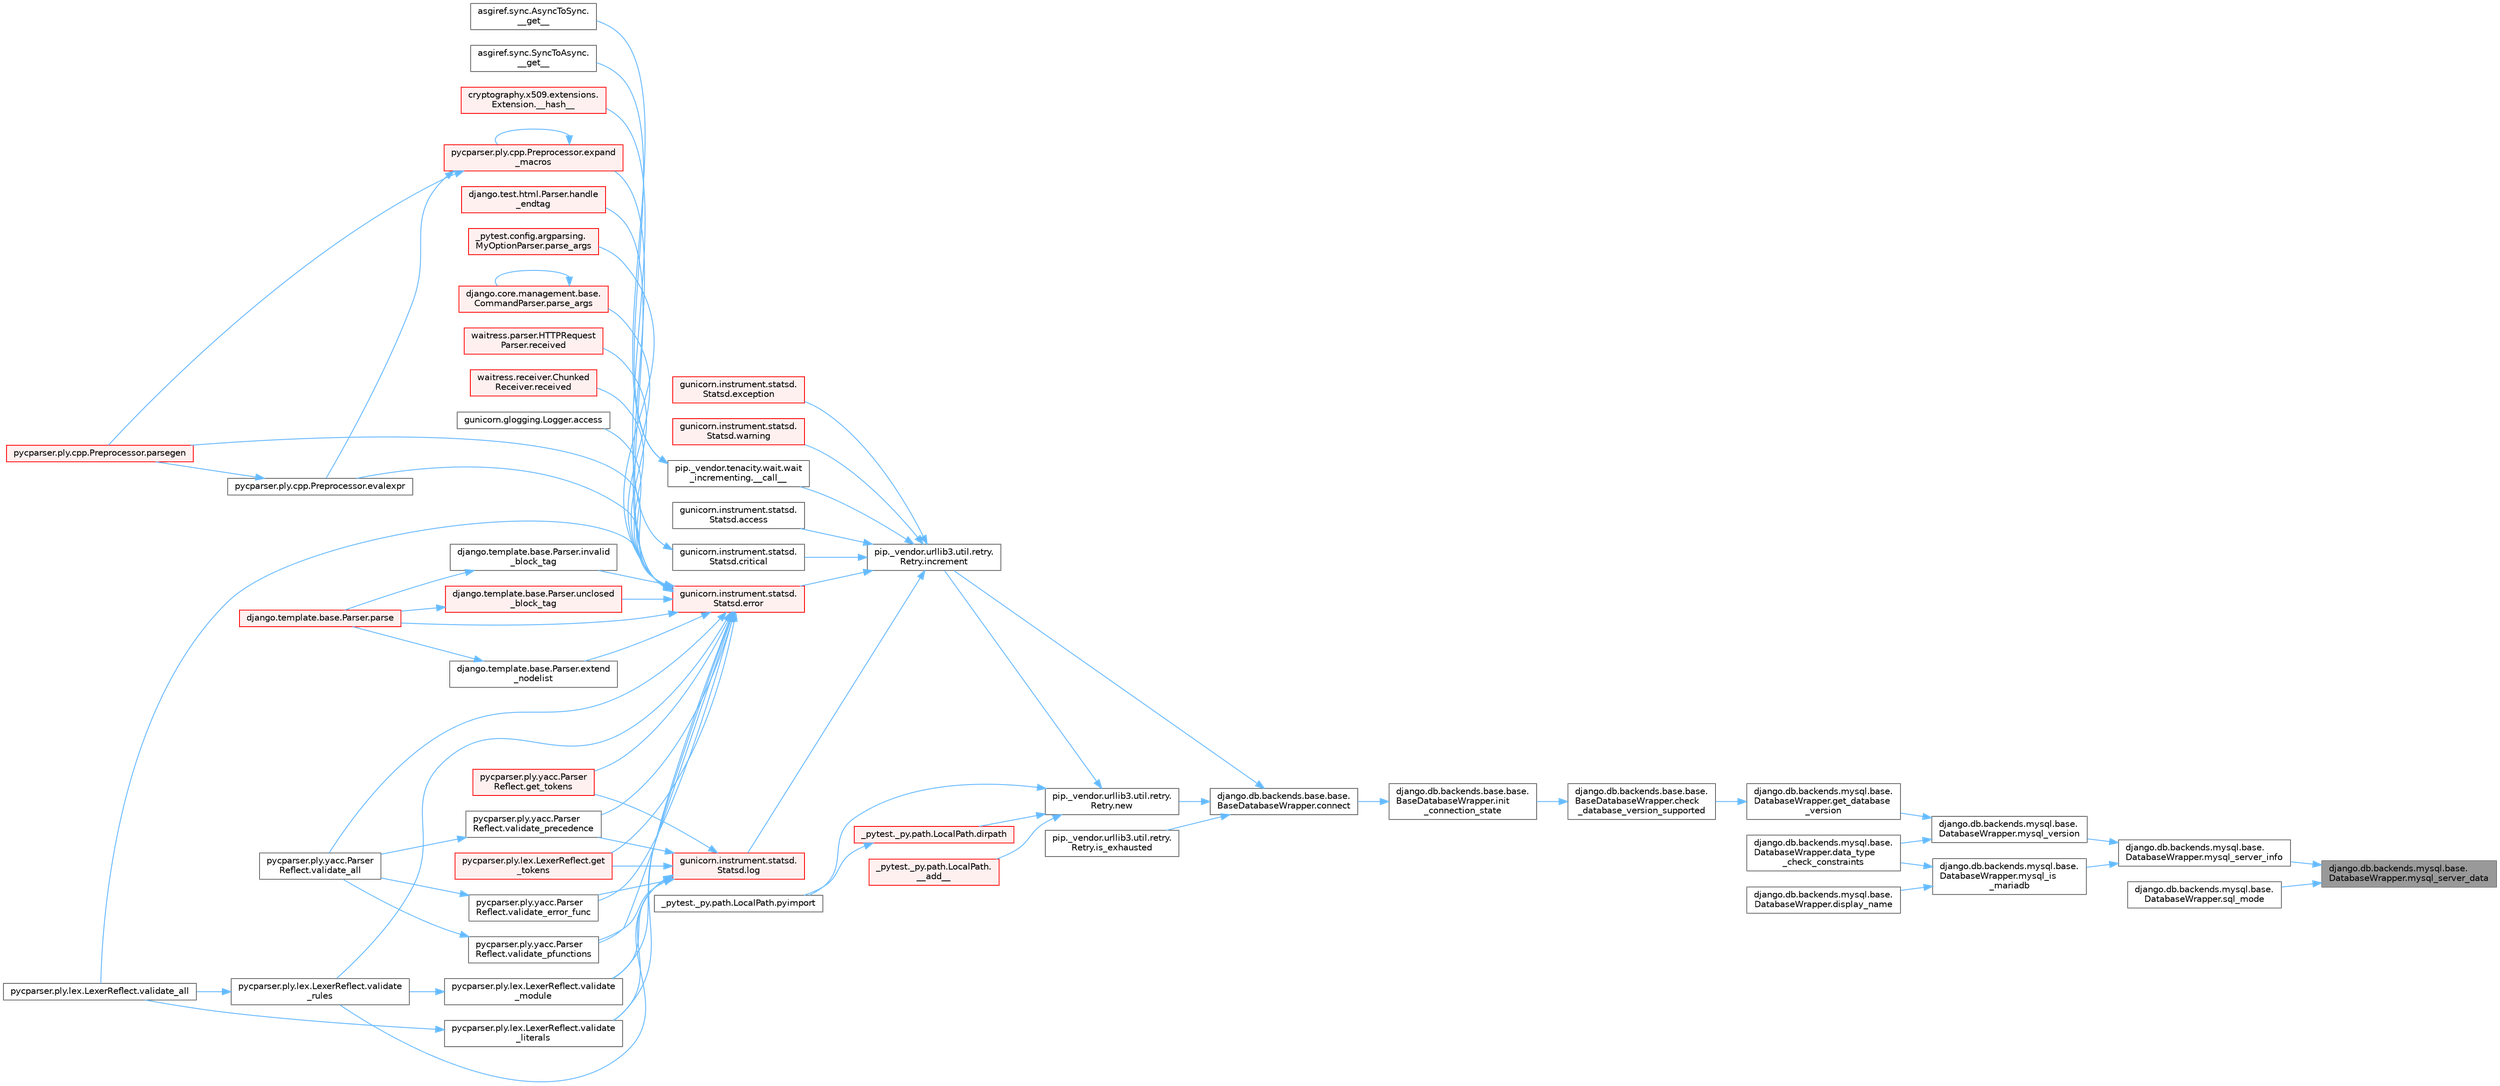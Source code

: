 digraph "django.db.backends.mysql.base.DatabaseWrapper.mysql_server_data"
{
 // LATEX_PDF_SIZE
  bgcolor="transparent";
  edge [fontname=Helvetica,fontsize=10,labelfontname=Helvetica,labelfontsize=10];
  node [fontname=Helvetica,fontsize=10,shape=box,height=0.2,width=0.4];
  rankdir="RL";
  Node1 [id="Node000001",label="django.db.backends.mysql.base.\lDatabaseWrapper.mysql_server_data",height=0.2,width=0.4,color="gray40", fillcolor="grey60", style="filled", fontcolor="black",tooltip=" "];
  Node1 -> Node2 [id="edge1_Node000001_Node000002",dir="back",color="steelblue1",style="solid",tooltip=" "];
  Node2 [id="Node000002",label="django.db.backends.mysql.base.\lDatabaseWrapper.mysql_server_info",height=0.2,width=0.4,color="grey40", fillcolor="white", style="filled",URL="$classdjango_1_1db_1_1backends_1_1mysql_1_1base_1_1_database_wrapper.html#a5c4281e5046dbb11523be515ef287893",tooltip=" "];
  Node2 -> Node3 [id="edge2_Node000002_Node000003",dir="back",color="steelblue1",style="solid",tooltip=" "];
  Node3 [id="Node000003",label="django.db.backends.mysql.base.\lDatabaseWrapper.mysql_is\l_mariadb",height=0.2,width=0.4,color="grey40", fillcolor="white", style="filled",URL="$classdjango_1_1db_1_1backends_1_1mysql_1_1base_1_1_database_wrapper.html#a8594765c54cf23fa1bdbb6b75b63491d",tooltip=" "];
  Node3 -> Node4 [id="edge3_Node000003_Node000004",dir="back",color="steelblue1",style="solid",tooltip=" "];
  Node4 [id="Node000004",label="django.db.backends.mysql.base.\lDatabaseWrapper.data_type\l_check_constraints",height=0.2,width=0.4,color="grey40", fillcolor="white", style="filled",URL="$classdjango_1_1db_1_1backends_1_1mysql_1_1base_1_1_database_wrapper.html#a0bef2d7bd445b255898914d7cc41ac4e",tooltip=" "];
  Node3 -> Node5 [id="edge4_Node000003_Node000005",dir="back",color="steelblue1",style="solid",tooltip=" "];
  Node5 [id="Node000005",label="django.db.backends.mysql.base.\lDatabaseWrapper.display_name",height=0.2,width=0.4,color="grey40", fillcolor="white", style="filled",URL="$classdjango_1_1db_1_1backends_1_1mysql_1_1base_1_1_database_wrapper.html#a1496d571c1fb01470d94a188fec8c506",tooltip=" "];
  Node2 -> Node6 [id="edge5_Node000002_Node000006",dir="back",color="steelblue1",style="solid",tooltip=" "];
  Node6 [id="Node000006",label="django.db.backends.mysql.base.\lDatabaseWrapper.mysql_version",height=0.2,width=0.4,color="grey40", fillcolor="white", style="filled",URL="$classdjango_1_1db_1_1backends_1_1mysql_1_1base_1_1_database_wrapper.html#ad56b38d13cecb0ff81ef58750186df3c",tooltip=" "];
  Node6 -> Node4 [id="edge6_Node000006_Node000004",dir="back",color="steelblue1",style="solid",tooltip=" "];
  Node6 -> Node7 [id="edge7_Node000006_Node000007",dir="back",color="steelblue1",style="solid",tooltip=" "];
  Node7 [id="Node000007",label="django.db.backends.mysql.base.\lDatabaseWrapper.get_database\l_version",height=0.2,width=0.4,color="grey40", fillcolor="white", style="filled",URL="$classdjango_1_1db_1_1backends_1_1mysql_1_1base_1_1_database_wrapper.html#a79d4b1c7476eac18782f0981d79cf03f",tooltip=" "];
  Node7 -> Node8 [id="edge8_Node000007_Node000008",dir="back",color="steelblue1",style="solid",tooltip=" "];
  Node8 [id="Node000008",label="django.db.backends.base.base.\lBaseDatabaseWrapper.check\l_database_version_supported",height=0.2,width=0.4,color="grey40", fillcolor="white", style="filled",URL="$classdjango_1_1db_1_1backends_1_1base_1_1base_1_1_base_database_wrapper.html#a267caf7b087a5bfdeaf9a18b7837025d",tooltip=" "];
  Node8 -> Node9 [id="edge9_Node000008_Node000009",dir="back",color="steelblue1",style="solid",tooltip=" "];
  Node9 [id="Node000009",label="django.db.backends.base.base.\lBaseDatabaseWrapper.init\l_connection_state",height=0.2,width=0.4,color="grey40", fillcolor="white", style="filled",URL="$classdjango_1_1db_1_1backends_1_1base_1_1base_1_1_base_database_wrapper.html#a0543e30695d4e60ad91be5456fcc7606",tooltip=" "];
  Node9 -> Node10 [id="edge10_Node000009_Node000010",dir="back",color="steelblue1",style="solid",tooltip=" "];
  Node10 [id="Node000010",label="django.db.backends.base.base.\lBaseDatabaseWrapper.connect",height=0.2,width=0.4,color="grey40", fillcolor="white", style="filled",URL="$classdjango_1_1db_1_1backends_1_1base_1_1base_1_1_base_database_wrapper.html#a7b64171260c3bf790ed1f563fe48ec35",tooltip=" "];
  Node10 -> Node11 [id="edge11_Node000010_Node000011",dir="back",color="steelblue1",style="solid",tooltip=" "];
  Node11 [id="Node000011",label="pip._vendor.urllib3.util.retry.\lRetry.increment",height=0.2,width=0.4,color="grey40", fillcolor="white", style="filled",URL="$classpip_1_1__vendor_1_1urllib3_1_1util_1_1retry_1_1_retry.html#a88dd993ccb2ef4b2bfa9ad0571374b12",tooltip=" "];
  Node11 -> Node12 [id="edge12_Node000011_Node000012",dir="back",color="steelblue1",style="solid",tooltip=" "];
  Node12 [id="Node000012",label="pip._vendor.tenacity.wait.wait\l_incrementing.__call__",height=0.2,width=0.4,color="grey40", fillcolor="white", style="filled",URL="$classpip_1_1__vendor_1_1tenacity_1_1wait_1_1wait__incrementing.html#af47b0264325b86a85aa5cfd3b59a28cf",tooltip=" "];
  Node12 -> Node13 [id="edge13_Node000012_Node000013",dir="back",color="steelblue1",style="solid",tooltip=" "];
  Node13 [id="Node000013",label="asgiref.sync.AsyncToSync.\l__get__",height=0.2,width=0.4,color="grey40", fillcolor="white", style="filled",URL="$classasgiref_1_1sync_1_1_async_to_sync.html#a23e9ef7a73da98dad9e3f4e65846969b",tooltip=" "];
  Node12 -> Node14 [id="edge14_Node000012_Node000014",dir="back",color="steelblue1",style="solid",tooltip=" "];
  Node14 [id="Node000014",label="asgiref.sync.SyncToAsync.\l__get__",height=0.2,width=0.4,color="grey40", fillcolor="white", style="filled",URL="$classasgiref_1_1sync_1_1_sync_to_async.html#aebdfbe3f01079a529fd2f39810597381",tooltip=" "];
  Node11 -> Node15 [id="edge15_Node000011_Node000015",dir="back",color="steelblue1",style="solid",tooltip=" "];
  Node15 [id="Node000015",label="gunicorn.instrument.statsd.\lStatsd.access",height=0.2,width=0.4,color="grey40", fillcolor="white", style="filled",URL="$classgunicorn_1_1instrument_1_1statsd_1_1_statsd.html#a54238bd99ae3e429bb3efdae3a79e8e6",tooltip=" "];
  Node11 -> Node16 [id="edge16_Node000011_Node000016",dir="back",color="steelblue1",style="solid",tooltip=" "];
  Node16 [id="Node000016",label="gunicorn.instrument.statsd.\lStatsd.critical",height=0.2,width=0.4,color="grey40", fillcolor="white", style="filled",URL="$classgunicorn_1_1instrument_1_1statsd_1_1_statsd.html#a6a14e36bb7c86f86aa200f1ba8234786",tooltip=" "];
  Node16 -> Node17 [id="edge17_Node000016_Node000017",dir="back",color="steelblue1",style="solid",tooltip=" "];
  Node17 [id="Node000017",label="cryptography.x509.extensions.\lExtension.__hash__",height=0.2,width=0.4,color="red", fillcolor="#FFF0F0", style="filled",URL="$classcryptography_1_1x509_1_1extensions_1_1_extension.html#a7744510faba9373c947790041c25021e",tooltip=" "];
  Node11 -> Node28 [id="edge18_Node000011_Node000028",dir="back",color="steelblue1",style="solid",tooltip=" "];
  Node28 [id="Node000028",label="gunicorn.instrument.statsd.\lStatsd.error",height=0.2,width=0.4,color="red", fillcolor="#FFF0F0", style="filled",URL="$classgunicorn_1_1instrument_1_1statsd_1_1_statsd.html#a00ca379c910e5842719e48e617504c12",tooltip=" "];
  Node28 -> Node29 [id="edge19_Node000028_Node000029",dir="back",color="steelblue1",style="solid",tooltip=" "];
  Node29 [id="Node000029",label="gunicorn.glogging.Logger.access",height=0.2,width=0.4,color="grey40", fillcolor="white", style="filled",URL="$classgunicorn_1_1glogging_1_1_logger.html#a3b9fcb2cb9d7803a849f41d52df08b4b",tooltip=" "];
  Node28 -> Node30 [id="edge20_Node000028_Node000030",dir="back",color="steelblue1",style="solid",tooltip=" "];
  Node30 [id="Node000030",label="pycparser.ply.cpp.Preprocessor.evalexpr",height=0.2,width=0.4,color="grey40", fillcolor="white", style="filled",URL="$classpycparser_1_1ply_1_1cpp_1_1_preprocessor.html#a3c16ad6c28242d1214d20158b02ecabd",tooltip=" "];
  Node30 -> Node31 [id="edge21_Node000030_Node000031",dir="back",color="steelblue1",style="solid",tooltip=" "];
  Node31 [id="Node000031",label="pycparser.ply.cpp.Preprocessor.parsegen",height=0.2,width=0.4,color="red", fillcolor="#FFF0F0", style="filled",URL="$classpycparser_1_1ply_1_1cpp_1_1_preprocessor.html#aad71ed64ebab07f9eafb0b36f9108723",tooltip=" "];
  Node28 -> Node1600 [id="edge22_Node000028_Node001600",dir="back",color="steelblue1",style="solid",tooltip=" "];
  Node1600 [id="Node001600",label="pycparser.ply.cpp.Preprocessor.expand\l_macros",height=0.2,width=0.4,color="red", fillcolor="#FFF0F0", style="filled",URL="$classpycparser_1_1ply_1_1cpp_1_1_preprocessor.html#a4ac7e926ac9f68ef96f58e704a570d42",tooltip=" "];
  Node1600 -> Node30 [id="edge23_Node001600_Node000030",dir="back",color="steelblue1",style="solid",tooltip=" "];
  Node1600 -> Node1600 [id="edge24_Node001600_Node001600",dir="back",color="steelblue1",style="solid",tooltip=" "];
  Node1600 -> Node31 [id="edge25_Node001600_Node000031",dir="back",color="steelblue1",style="solid",tooltip=" "];
  Node28 -> Node1602 [id="edge26_Node000028_Node001602",dir="back",color="steelblue1",style="solid",tooltip=" "];
  Node1602 [id="Node001602",label="django.template.base.Parser.extend\l_nodelist",height=0.2,width=0.4,color="grey40", fillcolor="white", style="filled",URL="$classdjango_1_1template_1_1base_1_1_parser.html#a18cc3b61dee227ebe679d5a97e219f55",tooltip=" "];
  Node1602 -> Node1603 [id="edge27_Node001602_Node001603",dir="back",color="steelblue1",style="solid",tooltip=" "];
  Node1603 [id="Node001603",label="django.template.base.Parser.parse",height=0.2,width=0.4,color="red", fillcolor="#FFF0F0", style="filled",URL="$classdjango_1_1template_1_1base_1_1_parser.html#adf49a6d849c5bc731f4dcd79bbd13e52",tooltip=" "];
  Node28 -> Node1610 [id="edge28_Node000028_Node001610",dir="back",color="steelblue1",style="solid",tooltip=" "];
  Node1610 [id="Node001610",label="pycparser.ply.lex.LexerReflect.get\l_tokens",height=0.2,width=0.4,color="red", fillcolor="#FFF0F0", style="filled",URL="$classpycparser_1_1ply_1_1lex_1_1_lexer_reflect.html#a10983bce282c9b55abb82ce3807c6286",tooltip=" "];
  Node28 -> Node1612 [id="edge29_Node000028_Node001612",dir="back",color="steelblue1",style="solid",tooltip=" "];
  Node1612 [id="Node001612",label="pycparser.ply.yacc.Parser\lReflect.get_tokens",height=0.2,width=0.4,color="red", fillcolor="#FFF0F0", style="filled",URL="$classpycparser_1_1ply_1_1yacc_1_1_parser_reflect.html#a32a8391d1552f74d1fd812eec68dc908",tooltip=" "];
  Node28 -> Node1613 [id="edge30_Node000028_Node001613",dir="back",color="steelblue1",style="solid",tooltip=" "];
  Node1613 [id="Node001613",label="django.test.html.Parser.handle\l_endtag",height=0.2,width=0.4,color="red", fillcolor="#FFF0F0", style="filled",URL="$classdjango_1_1test_1_1html_1_1_parser.html#a884b3359f3c54327e1eb7315d24e003d",tooltip=" "];
  Node28 -> Node1615 [id="edge31_Node000028_Node001615",dir="back",color="steelblue1",style="solid",tooltip=" "];
  Node1615 [id="Node001615",label="django.template.base.Parser.invalid\l_block_tag",height=0.2,width=0.4,color="grey40", fillcolor="white", style="filled",URL="$classdjango_1_1template_1_1base_1_1_parser.html#ad5b5b4e7969f94be4891ad344fb51af5",tooltip=" "];
  Node1615 -> Node1603 [id="edge32_Node001615_Node001603",dir="back",color="steelblue1",style="solid",tooltip=" "];
  Node28 -> Node1603 [id="edge33_Node000028_Node001603",dir="back",color="steelblue1",style="solid",tooltip=" "];
  Node28 -> Node1616 [id="edge34_Node000028_Node001616",dir="back",color="steelblue1",style="solid",tooltip=" "];
  Node1616 [id="Node001616",label="_pytest.config.argparsing.\lMyOptionParser.parse_args",height=0.2,width=0.4,color="red", fillcolor="#FFF0F0", style="filled",URL="$class__pytest_1_1config_1_1argparsing_1_1_my_option_parser.html#ab9c41ef7aa3563347d264f1b7a8a1a66",tooltip=" "];
  Node28 -> Node1619 [id="edge35_Node000028_Node001619",dir="back",color="steelblue1",style="solid",tooltip=" "];
  Node1619 [id="Node001619",label="django.core.management.base.\lCommandParser.parse_args",height=0.2,width=0.4,color="red", fillcolor="#FFF0F0", style="filled",URL="$classdjango_1_1core_1_1management_1_1base_1_1_command_parser.html#a3bfc67243196388c65ea6d0755637db5",tooltip=" "];
  Node1619 -> Node1619 [id="edge36_Node001619_Node001619",dir="back",color="steelblue1",style="solid",tooltip=" "];
  Node28 -> Node31 [id="edge37_Node000028_Node000031",dir="back",color="steelblue1",style="solid",tooltip=" "];
  Node28 -> Node1620 [id="edge38_Node000028_Node001620",dir="back",color="steelblue1",style="solid",tooltip=" "];
  Node1620 [id="Node001620",label="waitress.parser.HTTPRequest\lParser.received",height=0.2,width=0.4,color="red", fillcolor="#FFF0F0", style="filled",URL="$classwaitress_1_1parser_1_1_h_t_t_p_request_parser.html#a37aaf6b973fa4959ae4fe6fe4048fc24",tooltip=" "];
  Node28 -> Node1621 [id="edge39_Node000028_Node001621",dir="back",color="steelblue1",style="solid",tooltip=" "];
  Node1621 [id="Node001621",label="waitress.receiver.Chunked\lReceiver.received",height=0.2,width=0.4,color="red", fillcolor="#FFF0F0", style="filled",URL="$classwaitress_1_1receiver_1_1_chunked_receiver.html#a560337d435bad205b28d765329a3d9e0",tooltip=" "];
  Node28 -> Node1622 [id="edge40_Node000028_Node001622",dir="back",color="steelblue1",style="solid",tooltip=" "];
  Node1622 [id="Node001622",label="django.template.base.Parser.unclosed\l_block_tag",height=0.2,width=0.4,color="red", fillcolor="#FFF0F0", style="filled",URL="$classdjango_1_1template_1_1base_1_1_parser.html#a5ee190e13908db0573b7687deb43b639",tooltip=" "];
  Node1622 -> Node1603 [id="edge41_Node001622_Node001603",dir="back",color="steelblue1",style="solid",tooltip=" "];
  Node28 -> Node1624 [id="edge42_Node000028_Node001624",dir="back",color="steelblue1",style="solid",tooltip=" "];
  Node1624 [id="Node001624",label="pycparser.ply.lex.LexerReflect.validate_all",height=0.2,width=0.4,color="grey40", fillcolor="white", style="filled",URL="$classpycparser_1_1ply_1_1lex_1_1_lexer_reflect.html#a218bcca937278cc45093167729bfb7ac",tooltip=" "];
  Node28 -> Node1440 [id="edge43_Node000028_Node001440",dir="back",color="steelblue1",style="solid",tooltip=" "];
  Node1440 [id="Node001440",label="pycparser.ply.yacc.Parser\lReflect.validate_all",height=0.2,width=0.4,color="grey40", fillcolor="white", style="filled",URL="$classpycparser_1_1ply_1_1yacc_1_1_parser_reflect.html#a96ac0824424f670c89156918f699b845",tooltip=" "];
  Node28 -> Node1625 [id="edge44_Node000028_Node001625",dir="back",color="steelblue1",style="solid",tooltip=" "];
  Node1625 [id="Node001625",label="pycparser.ply.yacc.Parser\lReflect.validate_error_func",height=0.2,width=0.4,color="grey40", fillcolor="white", style="filled",URL="$classpycparser_1_1ply_1_1yacc_1_1_parser_reflect.html#abb7904164b127d4246ed5a91ddf741a8",tooltip=" "];
  Node1625 -> Node1440 [id="edge45_Node001625_Node001440",dir="back",color="steelblue1",style="solid",tooltip=" "];
  Node28 -> Node1626 [id="edge46_Node000028_Node001626",dir="back",color="steelblue1",style="solid",tooltip=" "];
  Node1626 [id="Node001626",label="pycparser.ply.lex.LexerReflect.validate\l_literals",height=0.2,width=0.4,color="grey40", fillcolor="white", style="filled",URL="$classpycparser_1_1ply_1_1lex_1_1_lexer_reflect.html#a7797d2874e80da683e656d5ba97f4a11",tooltip=" "];
  Node1626 -> Node1624 [id="edge47_Node001626_Node001624",dir="back",color="steelblue1",style="solid",tooltip=" "];
  Node28 -> Node1627 [id="edge48_Node000028_Node001627",dir="back",color="steelblue1",style="solid",tooltip=" "];
  Node1627 [id="Node001627",label="pycparser.ply.lex.LexerReflect.validate\l_module",height=0.2,width=0.4,color="grey40", fillcolor="white", style="filled",URL="$classpycparser_1_1ply_1_1lex_1_1_lexer_reflect.html#ac4c78bbfe7d389bff02bd7fb7222d4f9",tooltip=" "];
  Node1627 -> Node1628 [id="edge49_Node001627_Node001628",dir="back",color="steelblue1",style="solid",tooltip=" "];
  Node1628 [id="Node001628",label="pycparser.ply.lex.LexerReflect.validate\l_rules",height=0.2,width=0.4,color="grey40", fillcolor="white", style="filled",URL="$classpycparser_1_1ply_1_1lex_1_1_lexer_reflect.html#a16c717b08e8dfb81b432995308be295a",tooltip=" "];
  Node1628 -> Node1624 [id="edge50_Node001628_Node001624",dir="back",color="steelblue1",style="solid",tooltip=" "];
  Node28 -> Node1629 [id="edge51_Node000028_Node001629",dir="back",color="steelblue1",style="solid",tooltip=" "];
  Node1629 [id="Node001629",label="pycparser.ply.yacc.Parser\lReflect.validate_pfunctions",height=0.2,width=0.4,color="grey40", fillcolor="white", style="filled",URL="$classpycparser_1_1ply_1_1yacc_1_1_parser_reflect.html#ad6caed0ceb47c1d26816271401d68b32",tooltip=" "];
  Node1629 -> Node1440 [id="edge52_Node001629_Node001440",dir="back",color="steelblue1",style="solid",tooltip=" "];
  Node28 -> Node1630 [id="edge53_Node000028_Node001630",dir="back",color="steelblue1",style="solid",tooltip=" "];
  Node1630 [id="Node001630",label="pycparser.ply.yacc.Parser\lReflect.validate_precedence",height=0.2,width=0.4,color="grey40", fillcolor="white", style="filled",URL="$classpycparser_1_1ply_1_1yacc_1_1_parser_reflect.html#a21d35acc015ce3c629247dc491dd9d20",tooltip=" "];
  Node1630 -> Node1440 [id="edge54_Node001630_Node001440",dir="back",color="steelblue1",style="solid",tooltip=" "];
  Node28 -> Node1628 [id="edge55_Node000028_Node001628",dir="back",color="steelblue1",style="solid",tooltip=" "];
  Node11 -> Node3171 [id="edge56_Node000011_Node003171",dir="back",color="steelblue1",style="solid",tooltip=" "];
  Node3171 [id="Node003171",label="gunicorn.instrument.statsd.\lStatsd.exception",height=0.2,width=0.4,color="red", fillcolor="#FFF0F0", style="filled",URL="$classgunicorn_1_1instrument_1_1statsd_1_1_statsd.html#adb608a3f95da3d6e3a9c000265fd866b",tooltip=" "];
  Node11 -> Node3175 [id="edge57_Node000011_Node003175",dir="back",color="steelblue1",style="solid",tooltip=" "];
  Node3175 [id="Node003175",label="gunicorn.instrument.statsd.\lStatsd.log",height=0.2,width=0.4,color="red", fillcolor="#FFF0F0", style="filled",URL="$classgunicorn_1_1instrument_1_1statsd_1_1_statsd.html#ab99145cf0b7c66dbcebcbdcbd44b4953",tooltip=" "];
  Node3175 -> Node1610 [id="edge58_Node003175_Node001610",dir="back",color="steelblue1",style="solid",tooltip=" "];
  Node3175 -> Node1612 [id="edge59_Node003175_Node001612",dir="back",color="steelblue1",style="solid",tooltip=" "];
  Node3175 -> Node1625 [id="edge60_Node003175_Node001625",dir="back",color="steelblue1",style="solid",tooltip=" "];
  Node3175 -> Node1626 [id="edge61_Node003175_Node001626",dir="back",color="steelblue1",style="solid",tooltip=" "];
  Node3175 -> Node1627 [id="edge62_Node003175_Node001627",dir="back",color="steelblue1",style="solid",tooltip=" "];
  Node3175 -> Node1629 [id="edge63_Node003175_Node001629",dir="back",color="steelblue1",style="solid",tooltip=" "];
  Node3175 -> Node1630 [id="edge64_Node003175_Node001630",dir="back",color="steelblue1",style="solid",tooltip=" "];
  Node3175 -> Node1628 [id="edge65_Node003175_Node001628",dir="back",color="steelblue1",style="solid",tooltip=" "];
  Node11 -> Node3176 [id="edge66_Node000011_Node003176",dir="back",color="steelblue1",style="solid",tooltip=" "];
  Node3176 [id="Node003176",label="gunicorn.instrument.statsd.\lStatsd.warning",height=0.2,width=0.4,color="red", fillcolor="#FFF0F0", style="filled",URL="$classgunicorn_1_1instrument_1_1statsd_1_1_statsd.html#a4b25361c9be113a5555acee1dd23fc61",tooltip=" "];
  Node10 -> Node939 [id="edge67_Node000010_Node000939",dir="back",color="steelblue1",style="solid",tooltip=" "];
  Node939 [id="Node000939",label="pip._vendor.urllib3.util.retry.\lRetry.is_exhausted",height=0.2,width=0.4,color="grey40", fillcolor="white", style="filled",URL="$classpip_1_1__vendor_1_1urllib3_1_1util_1_1retry_1_1_retry.html#ad8d42bd72e35f497daf9a0359560969d",tooltip=" "];
  Node10 -> Node940 [id="edge68_Node000010_Node000940",dir="back",color="steelblue1",style="solid",tooltip=" "];
  Node940 [id="Node000940",label="pip._vendor.urllib3.util.retry.\lRetry.new",height=0.2,width=0.4,color="grey40", fillcolor="white", style="filled",URL="$classpip_1_1__vendor_1_1urllib3_1_1util_1_1retry_1_1_retry.html#ab806585412b9d9b3c0d882fb4bd8d3c0",tooltip=" "];
  Node940 -> Node673 [id="edge69_Node000940_Node000673",dir="back",color="steelblue1",style="solid",tooltip=" "];
  Node673 [id="Node000673",label="_pytest._py.path.LocalPath.\l__add__",height=0.2,width=0.4,color="red", fillcolor="#FFF0F0", style="filled",URL="$class__pytest_1_1__py_1_1path_1_1_local_path.html#abe95df43f29943a2ec6ccad0c25662da",tooltip=" "];
  Node940 -> Node941 [id="edge70_Node000940_Node000941",dir="back",color="steelblue1",style="solid",tooltip=" "];
  Node941 [id="Node000941",label="_pytest._py.path.LocalPath.dirpath",height=0.2,width=0.4,color="red", fillcolor="#FFF0F0", style="filled",URL="$class__pytest_1_1__py_1_1path_1_1_local_path.html#aa8766bdaffd39f928eaae6f30b741b05",tooltip=" "];
  Node941 -> Node1125 [id="edge71_Node000941_Node001125",dir="back",color="steelblue1",style="solid",tooltip=" "];
  Node1125 [id="Node001125",label="_pytest._py.path.LocalPath.pyimport",height=0.2,width=0.4,color="grey40", fillcolor="white", style="filled",URL="$class__pytest_1_1__py_1_1path_1_1_local_path.html#aaf2fbd0a1a8554d138b60c28ca682b75",tooltip=" "];
  Node940 -> Node11 [id="edge72_Node000940_Node000011",dir="back",color="steelblue1",style="solid",tooltip=" "];
  Node940 -> Node1125 [id="edge73_Node000940_Node001125",dir="back",color="steelblue1",style="solid",tooltip=" "];
  Node1 -> Node3177 [id="edge74_Node000001_Node003177",dir="back",color="steelblue1",style="solid",tooltip=" "];
  Node3177 [id="Node003177",label="django.db.backends.mysql.base.\lDatabaseWrapper.sql_mode",height=0.2,width=0.4,color="grey40", fillcolor="white", style="filled",URL="$classdjango_1_1db_1_1backends_1_1mysql_1_1base_1_1_database_wrapper.html#a0db2865ee40274d8c20ff89942330698",tooltip=" "];
}
